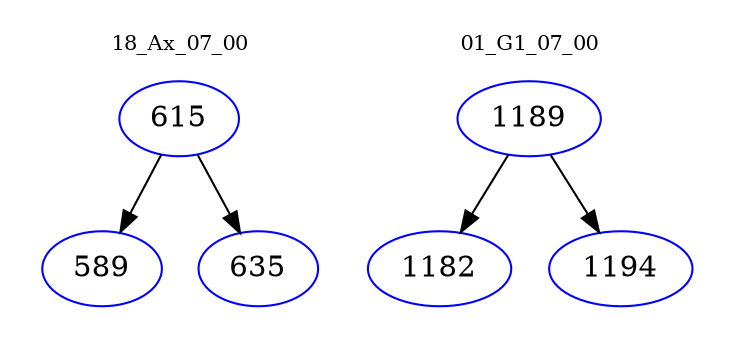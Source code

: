 digraph{
subgraph cluster_0 {
color = white
label = "18_Ax_07_00";
fontsize=10;
T0_615 [label="615", color="blue"]
T0_615 -> T0_589 [color="black"]
T0_589 [label="589", color="blue"]
T0_615 -> T0_635 [color="black"]
T0_635 [label="635", color="blue"]
}
subgraph cluster_1 {
color = white
label = "01_G1_07_00";
fontsize=10;
T1_1189 [label="1189", color="blue"]
T1_1189 -> T1_1182 [color="black"]
T1_1182 [label="1182", color="blue"]
T1_1189 -> T1_1194 [color="black"]
T1_1194 [label="1194", color="blue"]
}
}
